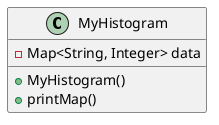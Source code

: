 @startuml
'https://plantuml.com/sequence-diagram


class MyHistogram {
-Map<String, Integer> data
+MyHistogram()
+printMap()
}
@enduml